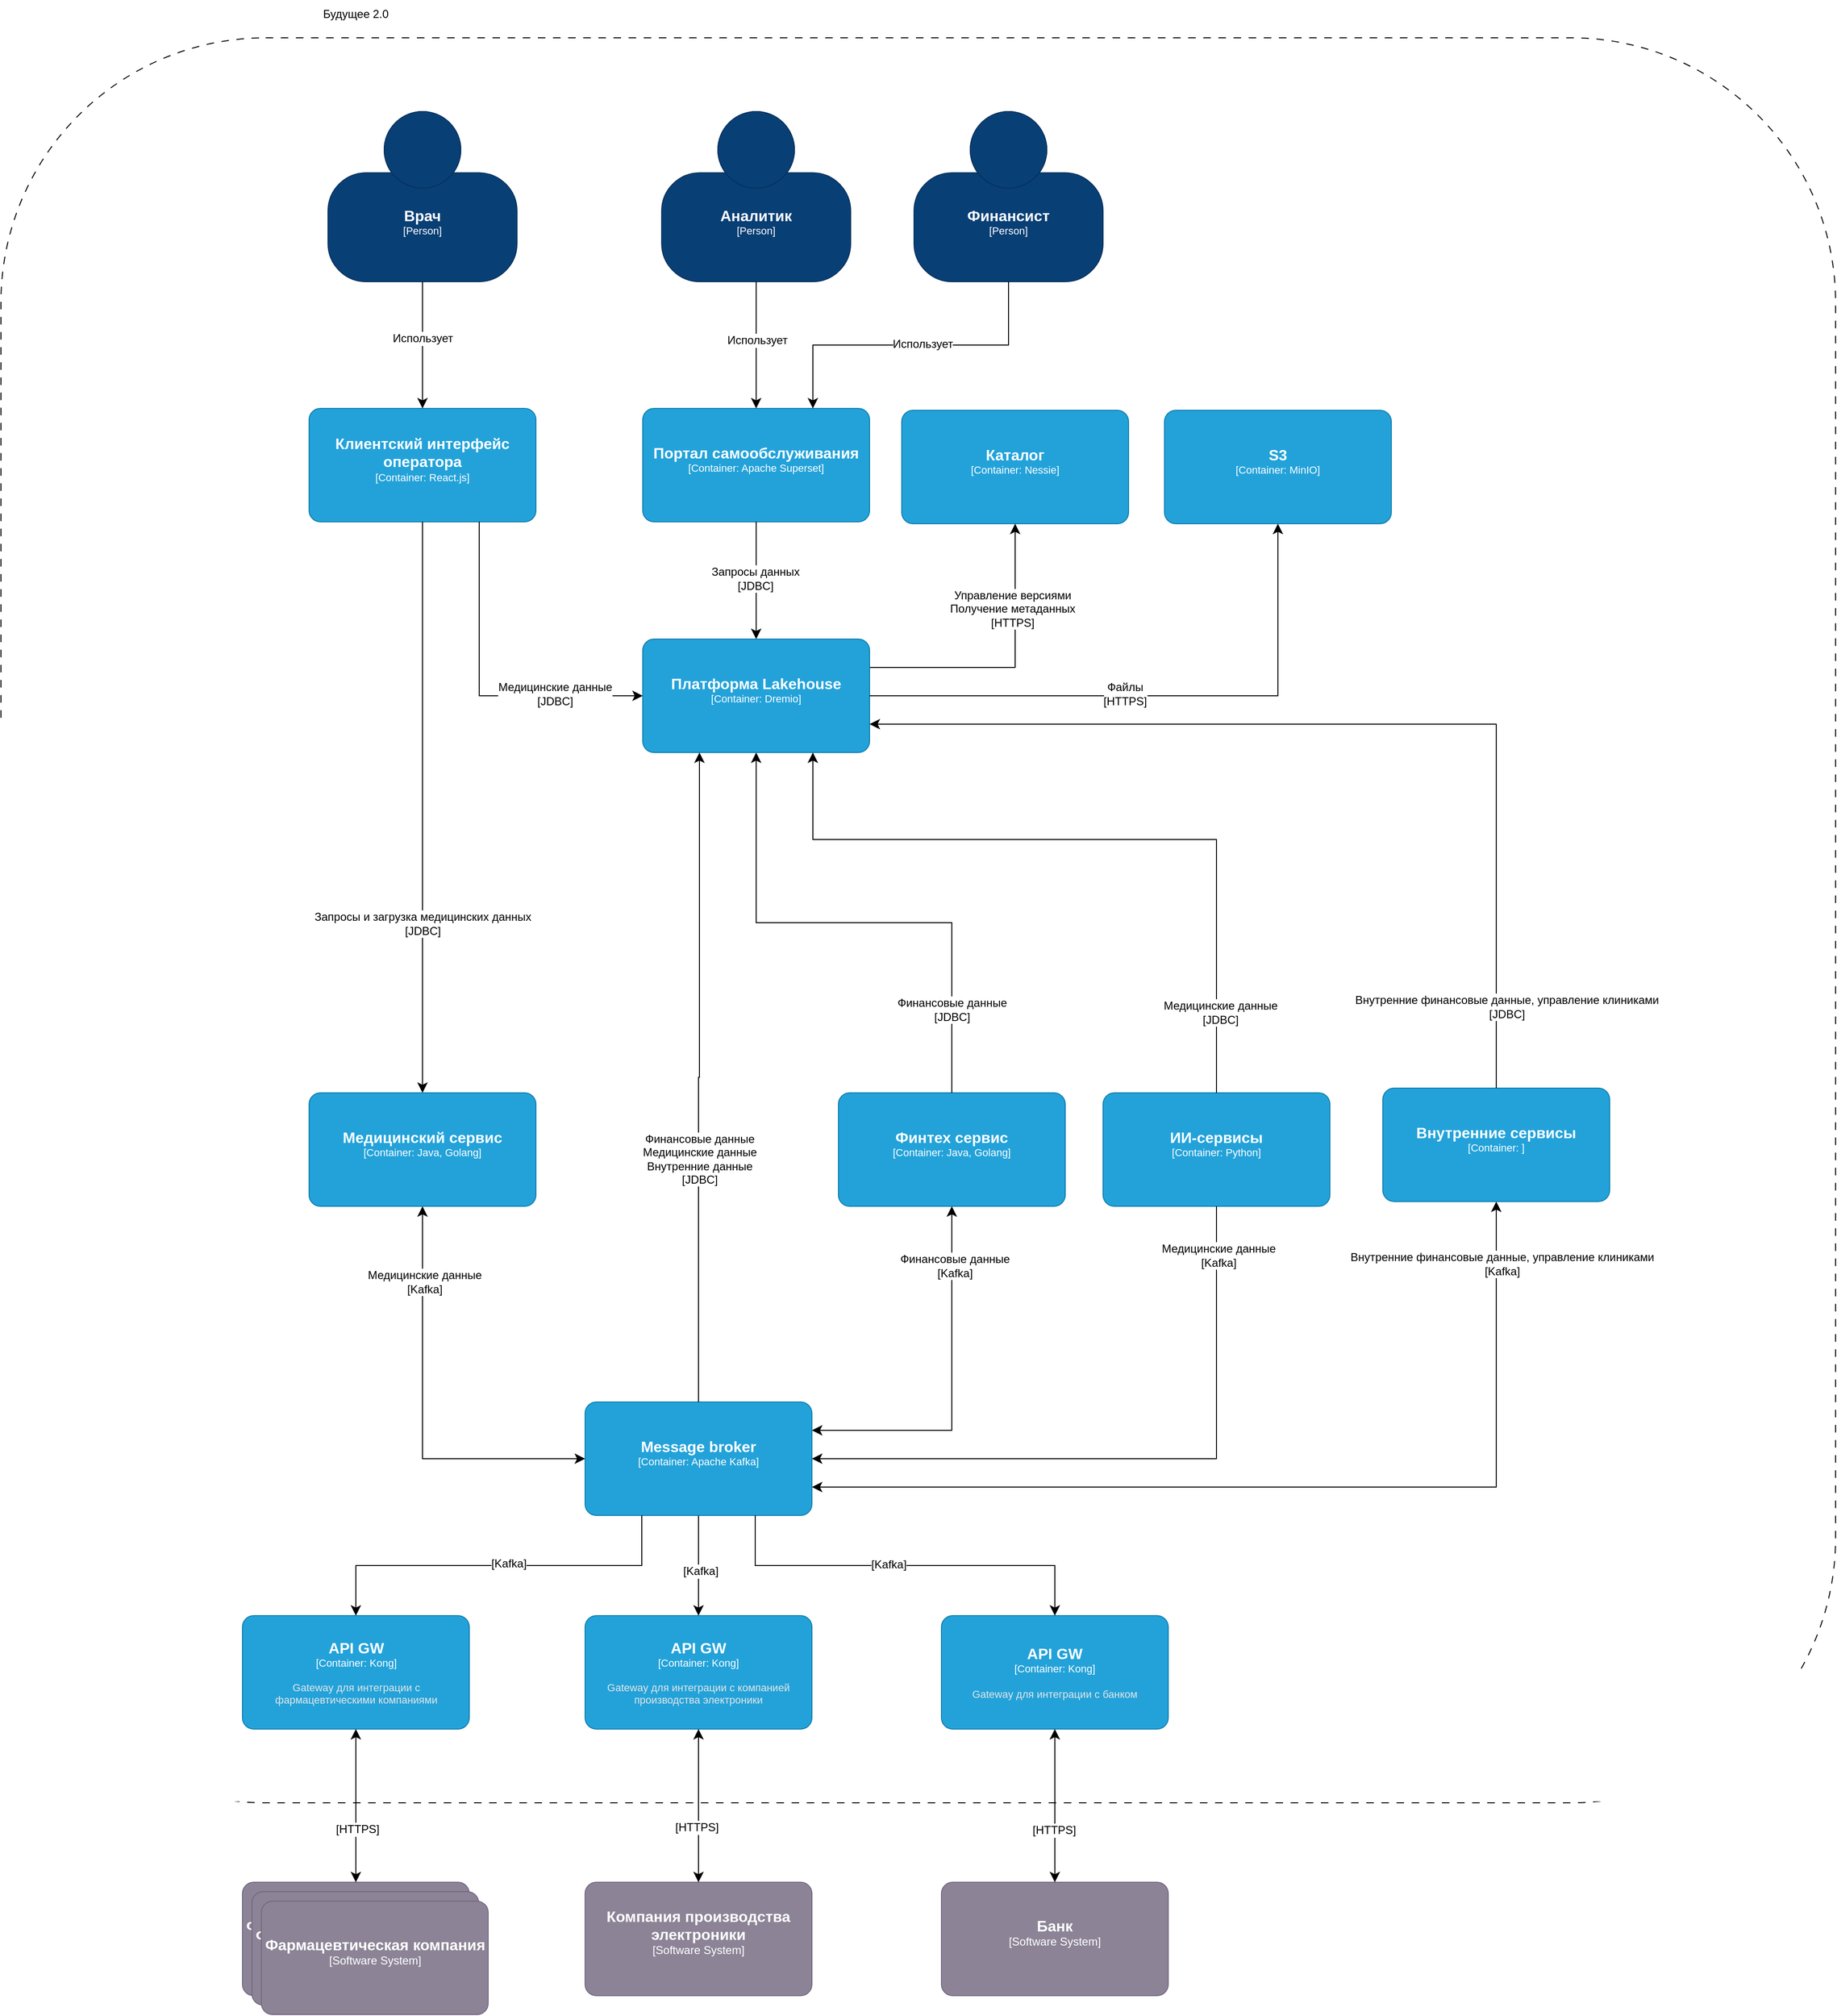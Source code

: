 <mxfile version="26.2.2">
  <diagram name="Страница — 1" id="uG7q1EEevYNbxXRL8vZJ">
    <mxGraphModel dx="2154" dy="4203" grid="0" gridSize="10" guides="1" tooltips="1" connect="1" arrows="1" fold="1" page="0" pageScale="1" pageWidth="827" pageHeight="1169" math="0" shadow="0">
      <root>
        <mxCell id="0" />
        <mxCell id="1" parent="0" />
        <mxCell id="SdztTcA0f9l99ZBEHNse-6" value="" style="rounded=1;whiteSpace=wrap;html=1;fontFamily=Helvetica;fontSize=12;fontColor=default;labelBackgroundColor=default;dashed=1;fillColor=none;dashPattern=8 8;" parent="1" vertex="1">
          <mxGeometry x="1059" y="-2157" width="1941" height="1867" as="geometry" />
        </mxCell>
        <object placeholders="1" c4Name="Фармацевтическая компания" c4Type="Software System" c4Description="" label="&lt;font style=&quot;font-size: 16px&quot;&gt;&lt;b&gt;%c4Name%&lt;/b&gt;&lt;/font&gt;&lt;div&gt;[%c4Type%]&lt;/div&gt;&lt;br&gt;&lt;div&gt;&lt;font style=&quot;font-size: 11px&quot;&gt;&lt;font color=&quot;#cccccc&quot;&gt;%c4Description%&lt;/font&gt;&lt;/div&gt;" id="SdztTcA0f9l99ZBEHNse-5">
          <mxCell style="rounded=1;whiteSpace=wrap;html=1;labelBackgroundColor=none;fillColor=#8C8496;fontColor=#ffffff;align=center;arcSize=10;strokeColor=#736782;metaEdit=1;resizable=0;points=[[0.25,0,0],[0.5,0,0],[0.75,0,0],[1,0.25,0],[1,0.5,0],[1,0.75,0],[0.75,1,0],[0.5,1,0],[0.25,1,0],[0,0.75,0],[0,0.5,0],[0,0.25,0]];" parent="1" vertex="1">
            <mxGeometry x="1314.5" y="-206" width="240" height="120" as="geometry" />
          </mxCell>
        </object>
        <object placeholders="1" c4Name="ИИ-сервисы" c4Type="Container" c4Technology="Python" c4Description="" label="&lt;font style=&quot;font-size: 16px&quot;&gt;&lt;b&gt;%c4Name%&lt;/b&gt;&lt;/font&gt;&lt;div&gt;[%c4Type%: %c4Technology%]&lt;/div&gt;&lt;br&gt;&lt;div&gt;&lt;font style=&quot;font-size: 11px&quot;&gt;&lt;font color=&quot;#E6E6E6&quot;&gt;%c4Description%&lt;/font&gt;&lt;/div&gt;" id="SdztTcA0f9l99ZBEHNse-11">
          <mxCell style="rounded=1;whiteSpace=wrap;html=1;fontSize=11;labelBackgroundColor=none;fillColor=#23A2D9;fontColor=#ffffff;align=center;arcSize=10;strokeColor=#0E7DAD;metaEdit=1;resizable=0;points=[[0.25,0,0],[0.5,0,0],[0.75,0,0],[1,0.25,0],[1,0.5,0],[1,0.75,0],[0.75,1,0],[0.5,1,0],[0.25,1,0],[0,0.75,0],[0,0.5,0],[0,0.25,0]];" parent="1" vertex="1">
            <mxGeometry x="2225" y="-1041" width="240" height="120" as="geometry" />
          </mxCell>
        </object>
        <mxCell id="SdztTcA0f9l99ZBEHNse-26" style="edgeStyle=orthogonalEdgeStyle;shape=connector;rounded=0;orthogonalLoop=1;jettySize=auto;html=1;strokeColor=default;align=center;verticalAlign=middle;fontFamily=Helvetica;fontSize=12;fontColor=default;labelBackgroundColor=default;startSize=8;endArrow=classic;endSize=8;exitX=1;exitY=0.75;exitDx=0;exitDy=0;exitPerimeter=0;startArrow=classic;startFill=1;" parent="1" source="SdztTcA0f9l99ZBEHNse-15" target="SdztTcA0f9l99ZBEHNse-25" edge="1">
          <mxGeometry relative="1" as="geometry">
            <mxPoint x="1381" y="-775" as="sourcePoint" />
          </mxGeometry>
        </mxCell>
        <mxCell id="SdztTcA0f9l99ZBEHNse-27" value="Внутренние финансовые данные, управление клиниками&lt;div&gt;[Kafka]&lt;/div&gt;" style="edgeLabel;html=1;align=center;verticalAlign=middle;resizable=0;points=[];fontSize=12;fontFamily=Helvetica;fontColor=default;labelBackgroundColor=default;" parent="SdztTcA0f9l99ZBEHNse-26" vertex="1" connectable="0">
          <mxGeometry x="-0.192" y="2" relative="1" as="geometry">
            <mxPoint x="315" y="-234" as="offset" />
          </mxGeometry>
        </mxCell>
        <mxCell id="SdztTcA0f9l99ZBEHNse-100" style="edgeStyle=orthogonalEdgeStyle;shape=connector;rounded=0;orthogonalLoop=1;jettySize=auto;html=1;strokeColor=default;align=center;verticalAlign=middle;fontFamily=Helvetica;fontSize=12;fontColor=default;labelBackgroundColor=default;startSize=8;endArrow=classic;endSize=8;" parent="1" source="SdztTcA0f9l99ZBEHNse-15" target="SdztTcA0f9l99ZBEHNse-97" edge="1">
          <mxGeometry relative="1" as="geometry" />
        </mxCell>
        <mxCell id="SdztTcA0f9l99ZBEHNse-109" value="[Kafka]" style="edgeLabel;html=1;align=center;verticalAlign=middle;resizable=0;points=[];fontSize=12;fontFamily=Helvetica;fontColor=default;labelBackgroundColor=default;" parent="SdztTcA0f9l99ZBEHNse-100" vertex="1" connectable="0">
          <mxGeometry x="0.104" y="2" relative="1" as="geometry">
            <mxPoint as="offset" />
          </mxGeometry>
        </mxCell>
        <object placeholders="1" c4Name="Message broker" c4Type="Container" c4Technology="Apache Kafka" c4Description="" label="&lt;font style=&quot;font-size: 16px&quot;&gt;&lt;b&gt;%c4Name%&lt;/b&gt;&lt;/font&gt;&lt;div&gt;[%c4Type%: %c4Technology%]&lt;/div&gt;&lt;br&gt;&lt;div&gt;&lt;font style=&quot;font-size: 11px&quot;&gt;&lt;font color=&quot;#E6E6E6&quot;&gt;%c4Description%&lt;/font&gt;&lt;/div&gt;" id="SdztTcA0f9l99ZBEHNse-15">
          <mxCell style="rounded=1;whiteSpace=wrap;html=1;fontSize=11;labelBackgroundColor=none;fillColor=#23A2D9;fontColor=#ffffff;align=center;arcSize=10;strokeColor=#0E7DAD;metaEdit=1;resizable=0;points=[[0.25,0,0],[0.5,0,0],[0.75,0,0],[1,0.25,0],[1,0.5,0],[1,0.75,0],[0.75,1,0],[0.5,1,0],[0.25,1,0],[0,0.75,0],[0,0.5,0],[0,0.25,0]];" parent="1" vertex="1">
            <mxGeometry x="1677" y="-714" width="240" height="120" as="geometry" />
          </mxCell>
        </object>
        <object placeholders="1" c4Name="Финтех сервис" c4Type="Container" c4Technology="Java, Golang" c4Description="" label="&lt;font style=&quot;font-size: 16px&quot;&gt;&lt;b&gt;%c4Name%&lt;/b&gt;&lt;/font&gt;&lt;div&gt;[%c4Type%: %c4Technology%]&lt;/div&gt;&lt;br&gt;&lt;div&gt;&lt;font style=&quot;font-size: 11px&quot;&gt;&lt;font color=&quot;#E6E6E6&quot;&gt;%c4Description%&lt;/font&gt;&lt;/div&gt;" id="SdztTcA0f9l99ZBEHNse-17">
          <mxCell style="rounded=1;whiteSpace=wrap;html=1;fontSize=11;labelBackgroundColor=none;fillColor=#23A2D9;fontColor=#ffffff;align=center;arcSize=10;strokeColor=#0E7DAD;metaEdit=1;resizable=0;points=[[0.25,0,0],[0.5,0,0],[0.75,0,0],[1,0.25,0],[1,0.5,0],[1,0.75,0],[0.75,1,0],[0.5,1,0],[0.25,1,0],[0,0.75,0],[0,0.5,0],[0,0.25,0]];" parent="1" vertex="1">
            <mxGeometry x="1945" y="-1041" width="240" height="120" as="geometry" />
          </mxCell>
        </object>
        <object placeholders="1" c4Name="Клиентский интерфейс оператора" c4Type="Container" c4Technology="React.js" c4Description="" label="&lt;font style=&quot;font-size: 16px&quot;&gt;&lt;b&gt;%c4Name%&lt;/b&gt;&lt;/font&gt;&lt;div&gt;[%c4Type%: %c4Technology%]&lt;/div&gt;&lt;br&gt;&lt;div&gt;&lt;font style=&quot;font-size: 11px&quot;&gt;&lt;font color=&quot;#E6E6E6&quot;&gt;%c4Description%&lt;/font&gt;&lt;/div&gt;" id="SdztTcA0f9l99ZBEHNse-18">
          <mxCell style="rounded=1;whiteSpace=wrap;html=1;fontSize=11;labelBackgroundColor=none;fillColor=#23A2D9;fontColor=#ffffff;align=center;arcSize=10;strokeColor=#0E7DAD;metaEdit=1;resizable=0;points=[[0.25,0,0],[0.5,0,0],[0.75,0,0],[1,0.25,0],[1,0.5,0],[1,0.75,0],[0.75,1,0],[0.5,1,0],[0.25,1,0],[0,0.75,0],[0,0.5,0],[0,0.25,0]];" parent="1" vertex="1">
            <mxGeometry x="1385" y="-1765" width="240" height="120" as="geometry" />
          </mxCell>
        </object>
        <object placeholders="1" c4Name="Внутренние сервисы" c4Type="Container" c4Technology="" c4Description="" label="&lt;font style=&quot;font-size: 16px&quot;&gt;&lt;b&gt;%c4Name%&lt;/b&gt;&lt;/font&gt;&lt;div&gt;[%c4Type%: %c4Technology%]&lt;/div&gt;&lt;br&gt;&lt;div&gt;&lt;font style=&quot;font-size: 11px&quot;&gt;&lt;font color=&quot;#E6E6E6&quot;&gt;%c4Description%&lt;/font&gt;&lt;/div&gt;" id="SdztTcA0f9l99ZBEHNse-25">
          <mxCell style="rounded=1;whiteSpace=wrap;html=1;fontSize=11;labelBackgroundColor=none;fillColor=#23A2D9;fontColor=#ffffff;align=center;arcSize=10;strokeColor=#0E7DAD;metaEdit=1;resizable=0;points=[[0.25,0,0],[0.5,0,0],[0.75,0,0],[1,0.25,0],[1,0.5,0],[1,0.75,0],[0.75,1,0],[0.5,1,0],[0.25,1,0],[0,0.75,0],[0,0.5,0],[0,0.25,0]];" parent="1" vertex="1">
            <mxGeometry x="2521" y="-1046" width="240" height="120" as="geometry" />
          </mxCell>
        </object>
        <object placeholders="1" c4Name="Каталог" c4Type="Container" c4Technology="Nessie" c4Description="" label="&lt;font style=&quot;font-size: 16px&quot;&gt;&lt;b&gt;%c4Name%&lt;/b&gt;&lt;/font&gt;&lt;div&gt;[%c4Type%: %c4Technology%]&lt;/div&gt;&lt;br&gt;&lt;div&gt;&lt;font style=&quot;font-size: 11px&quot;&gt;&lt;font color=&quot;#E6E6E6&quot;&gt;%c4Description%&lt;/font&gt;&lt;/div&gt;" id="SdztTcA0f9l99ZBEHNse-34">
          <mxCell style="rounded=1;whiteSpace=wrap;html=1;fontSize=11;labelBackgroundColor=none;fillColor=#23A2D9;fontColor=#ffffff;align=center;arcSize=10;strokeColor=#0E7DAD;metaEdit=1;resizable=0;points=[[0.25,0,0],[0.5,0,0],[0.75,0,0],[1,0.25,0],[1,0.5,0],[1,0.75,0],[0.75,1,0],[0.5,1,0],[0.25,1,0],[0,0.75,0],[0,0.5,0],[0,0.25,0]];" parent="1" vertex="1">
            <mxGeometry x="2012" y="-1763" width="240" height="120" as="geometry" />
          </mxCell>
        </object>
        <object placeholders="1" c4Name="S3" c4Type="Container" c4Technology="MinIO" c4Description="" label="&lt;font style=&quot;font-size: 16px&quot;&gt;&lt;b&gt;%c4Name%&lt;/b&gt;&lt;/font&gt;&lt;div&gt;[%c4Type%: %c4Technology%]&lt;/div&gt;&lt;br&gt;&lt;div&gt;&lt;font style=&quot;font-size: 11px&quot;&gt;&lt;font color=&quot;#E6E6E6&quot;&gt;%c4Description%&lt;/font&gt;&lt;/div&gt;" id="SdztTcA0f9l99ZBEHNse-35">
          <mxCell style="rounded=1;whiteSpace=wrap;html=1;fontSize=11;labelBackgroundColor=none;fillColor=#23A2D9;fontColor=#ffffff;align=center;arcSize=10;strokeColor=#0E7DAD;metaEdit=1;resizable=0;points=[[0.25,0,0],[0.5,0,0],[0.75,0,0],[1,0.25,0],[1,0.5,0],[1,0.75,0],[0.75,1,0],[0.5,1,0],[0.25,1,0],[0,0.75,0],[0,0.5,0],[0,0.25,0]];" parent="1" vertex="1">
            <mxGeometry x="2290" y="-1763" width="240" height="120" as="geometry" />
          </mxCell>
        </object>
        <mxCell id="SdztTcA0f9l99ZBEHNse-37" style="edgeStyle=orthogonalEdgeStyle;shape=connector;rounded=0;orthogonalLoop=1;jettySize=auto;html=1;strokeColor=default;align=center;verticalAlign=middle;fontFamily=Helvetica;fontSize=12;fontColor=default;labelBackgroundColor=default;startSize=8;endArrow=classic;endSize=8;exitX=1;exitY=0.25;exitDx=0;exitDy=0;exitPerimeter=0;" parent="1" source="SdztTcA0f9l99ZBEHNse-36" target="SdztTcA0f9l99ZBEHNse-34" edge="1">
          <mxGeometry relative="1" as="geometry" />
        </mxCell>
        <mxCell id="SdztTcA0f9l99ZBEHNse-75" value="&lt;div&gt;Управление версиями&lt;/div&gt;&lt;div&gt;Получение метаданных&lt;/div&gt;[HTTPS]" style="edgeLabel;html=1;align=center;verticalAlign=middle;resizable=0;points=[];fontSize=12;fontFamily=Helvetica;fontColor=default;labelBackgroundColor=default;" parent="SdztTcA0f9l99ZBEHNse-37" vertex="1" connectable="0">
          <mxGeometry x="0.412" y="3" relative="1" as="geometry">
            <mxPoint as="offset" />
          </mxGeometry>
        </mxCell>
        <object placeholders="1" c4Name="Платформа Lakehouse" c4Type="Container" c4Technology="Dremio" c4Description="" label="&lt;font style=&quot;font-size: 16px&quot;&gt;&lt;b&gt;%c4Name%&lt;/b&gt;&lt;/font&gt;&lt;div&gt;[%c4Type%: %c4Technology%]&lt;/div&gt;&lt;br&gt;&lt;div&gt;&lt;font style=&quot;font-size: 11px&quot;&gt;&lt;font color=&quot;#E6E6E6&quot;&gt;%c4Description%&lt;/font&gt;&lt;/div&gt;" id="SdztTcA0f9l99ZBEHNse-36">
          <mxCell style="rounded=1;whiteSpace=wrap;html=1;fontSize=11;labelBackgroundColor=none;fillColor=#23A2D9;fontColor=#ffffff;align=center;arcSize=10;strokeColor=#0E7DAD;metaEdit=1;resizable=0;points=[[0.25,0,0],[0.5,0,0],[0.75,0,0],[1,0.25,0],[1,0.5,0],[1,0.75,0],[0.75,1,0],[0.5,1,0],[0.25,1,0],[0,0.75,0],[0,0.5,0],[0,0.25,0]];" parent="1" vertex="1">
            <mxGeometry x="1738" y="-1521" width="240" height="120" as="geometry" />
          </mxCell>
        </object>
        <mxCell id="SdztTcA0f9l99ZBEHNse-38" style="edgeStyle=orthogonalEdgeStyle;shape=connector;rounded=0;orthogonalLoop=1;jettySize=auto;html=1;entryX=0.5;entryY=1;entryDx=0;entryDy=0;entryPerimeter=0;strokeColor=default;align=center;verticalAlign=middle;fontFamily=Helvetica;fontSize=12;fontColor=default;labelBackgroundColor=default;startSize=8;endArrow=classic;endSize=8;" parent="1" source="SdztTcA0f9l99ZBEHNse-36" target="SdztTcA0f9l99ZBEHNse-35" edge="1">
          <mxGeometry relative="1" as="geometry" />
        </mxCell>
        <mxCell id="SdztTcA0f9l99ZBEHNse-76" value="Файлы&lt;div&gt;[HTTPS]&lt;/div&gt;" style="edgeLabel;html=1;align=center;verticalAlign=middle;resizable=0;points=[];fontSize=12;fontFamily=Helvetica;fontColor=default;labelBackgroundColor=default;" parent="SdztTcA0f9l99ZBEHNse-38" vertex="1" connectable="0">
          <mxGeometry x="-0.12" y="2" relative="1" as="geometry">
            <mxPoint as="offset" />
          </mxGeometry>
        </mxCell>
        <object placeholders="1" c4Name="Портал самообслуживания" c4Type="Container" c4Technology="Apache Superset" c4Description="" label="&lt;font style=&quot;font-size: 16px&quot;&gt;&lt;b&gt;%c4Name%&lt;/b&gt;&lt;/font&gt;&lt;div&gt;[%c4Type%: %c4Technology%]&lt;/div&gt;&lt;br&gt;&lt;div&gt;&lt;font style=&quot;font-size: 11px&quot;&gt;&lt;font color=&quot;#E6E6E6&quot;&gt;%c4Description%&lt;/font&gt;&lt;/div&gt;" id="SdztTcA0f9l99ZBEHNse-52">
          <mxCell style="rounded=1;whiteSpace=wrap;html=1;fontSize=11;labelBackgroundColor=none;fillColor=#23A2D9;fontColor=#ffffff;align=center;arcSize=10;strokeColor=#0E7DAD;metaEdit=1;resizable=0;points=[[0.25,0,0],[0.5,0,0],[0.75,0,0],[1,0.25,0],[1,0.5,0],[1,0.75,0],[0.75,1,0],[0.5,1,0],[0.25,1,0],[0,0.75,0],[0,0.5,0],[0,0.25,0]];" parent="1" vertex="1">
            <mxGeometry x="1738" y="-1765" width="240" height="120" as="geometry" />
          </mxCell>
        </object>
        <mxCell id="SdztTcA0f9l99ZBEHNse-58" style="edgeStyle=orthogonalEdgeStyle;shape=connector;rounded=0;orthogonalLoop=1;jettySize=auto;html=1;entryX=0.75;entryY=1;entryDx=0;entryDy=0;entryPerimeter=0;strokeColor=default;align=center;verticalAlign=middle;fontFamily=Helvetica;fontSize=12;fontColor=default;labelBackgroundColor=default;startSize=8;endArrow=classic;endSize=8;exitX=0.5;exitY=0;exitDx=0;exitDy=0;exitPerimeter=0;" parent="1" source="SdztTcA0f9l99ZBEHNse-11" target="SdztTcA0f9l99ZBEHNse-36" edge="1">
          <mxGeometry relative="1" as="geometry">
            <Array as="points">
              <mxPoint x="2345" y="-1309" />
              <mxPoint x="1918" y="-1309" />
            </Array>
          </mxGeometry>
        </mxCell>
        <mxCell id="SdztTcA0f9l99ZBEHNse-78" value="Медицинские данные&lt;div&gt;[JDBC]&lt;/div&gt;" style="edgeLabel;html=1;align=center;verticalAlign=middle;resizable=0;points=[];fontSize=12;fontFamily=Helvetica;fontColor=default;labelBackgroundColor=default;" parent="SdztTcA0f9l99ZBEHNse-58" vertex="1" connectable="0">
          <mxGeometry x="0.656" y="-2" relative="1" as="geometry">
            <mxPoint x="387" y="185" as="offset" />
          </mxGeometry>
        </mxCell>
        <mxCell id="SdztTcA0f9l99ZBEHNse-59" style="edgeStyle=orthogonalEdgeStyle;shape=connector;rounded=0;orthogonalLoop=1;jettySize=auto;html=1;strokeColor=default;align=center;verticalAlign=middle;fontFamily=Helvetica;fontSize=12;fontColor=default;labelBackgroundColor=default;startSize=8;endArrow=classic;endSize=8;exitX=0.5;exitY=0;exitDx=0;exitDy=0;exitPerimeter=0;" parent="1" source="SdztTcA0f9l99ZBEHNse-17" target="SdztTcA0f9l99ZBEHNse-36" edge="1">
          <mxGeometry relative="1" as="geometry" />
        </mxCell>
        <mxCell id="SdztTcA0f9l99ZBEHNse-77" value="&lt;div&gt;Финансовые данные&lt;/div&gt;[JDBC]" style="edgeLabel;html=1;align=center;verticalAlign=middle;resizable=0;points=[];fontSize=12;fontFamily=Helvetica;fontColor=default;labelBackgroundColor=default;" parent="SdztTcA0f9l99ZBEHNse-59" vertex="1" connectable="0">
          <mxGeometry x="0.547" relative="1" as="geometry">
            <mxPoint x="207" y="143" as="offset" />
          </mxGeometry>
        </mxCell>
        <mxCell id="SdztTcA0f9l99ZBEHNse-60" style="edgeStyle=orthogonalEdgeStyle;shape=connector;rounded=0;orthogonalLoop=1;jettySize=auto;html=1;entryX=1;entryY=0.25;entryDx=0;entryDy=0;entryPerimeter=0;strokeColor=default;align=center;verticalAlign=middle;fontFamily=Helvetica;fontSize=12;fontColor=default;labelBackgroundColor=default;startSize=8;endArrow=classic;endSize=8;exitX=0.5;exitY=1;exitDx=0;exitDy=0;exitPerimeter=0;startArrow=classic;startFill=1;" parent="1" source="SdztTcA0f9l99ZBEHNse-17" target="SdztTcA0f9l99ZBEHNse-15" edge="1">
          <mxGeometry relative="1" as="geometry" />
        </mxCell>
        <mxCell id="SdztTcA0f9l99ZBEHNse-62" value="Финансовые данные&lt;div&gt;[Kafka]&lt;/div&gt;" style="edgeLabel;html=1;align=center;verticalAlign=middle;resizable=0;points=[];fontSize=12;fontFamily=Helvetica;fontColor=default;labelBackgroundColor=default;" parent="SdztTcA0f9l99ZBEHNse-60" vertex="1" connectable="0">
          <mxGeometry x="-0.084" y="3" relative="1" as="geometry">
            <mxPoint y="-114" as="offset" />
          </mxGeometry>
        </mxCell>
        <mxCell id="SdztTcA0f9l99ZBEHNse-61" style="edgeStyle=orthogonalEdgeStyle;shape=connector;rounded=0;orthogonalLoop=1;jettySize=auto;html=1;entryX=1;entryY=0.5;entryDx=0;entryDy=0;entryPerimeter=0;strokeColor=default;align=center;verticalAlign=middle;fontFamily=Helvetica;fontSize=12;fontColor=default;labelBackgroundColor=default;startSize=8;endArrow=classic;endSize=8;exitX=0.5;exitY=1;exitDx=0;exitDy=0;exitPerimeter=0;" parent="1" source="SdztTcA0f9l99ZBEHNse-11" target="SdztTcA0f9l99ZBEHNse-15" edge="1">
          <mxGeometry relative="1" as="geometry" />
        </mxCell>
        <mxCell id="SdztTcA0f9l99ZBEHNse-63" value="Медицинские данные&lt;div&gt;[Kafka]&lt;/div&gt;" style="edgeLabel;html=1;align=center;verticalAlign=middle;resizable=0;points=[];fontSize=12;fontFamily=Helvetica;fontColor=default;labelBackgroundColor=default;" parent="SdztTcA0f9l99ZBEHNse-61" vertex="1" connectable="0">
          <mxGeometry x="0.319" y="1" relative="1" as="geometry">
            <mxPoint x="193" y="-216" as="offset" />
          </mxGeometry>
        </mxCell>
        <mxCell id="SdztTcA0f9l99ZBEHNse-65" style="edgeStyle=orthogonalEdgeStyle;shape=connector;rounded=0;orthogonalLoop=1;jettySize=auto;html=1;exitX=0.5;exitY=0;exitDx=0;exitDy=0;exitPerimeter=0;entryX=1;entryY=0.75;entryDx=0;entryDy=0;entryPerimeter=0;strokeColor=default;align=center;verticalAlign=middle;fontFamily=Helvetica;fontSize=12;fontColor=default;labelBackgroundColor=default;startSize=8;endArrow=classic;endSize=8;" parent="1" source="SdztTcA0f9l99ZBEHNse-25" target="SdztTcA0f9l99ZBEHNse-36" edge="1">
          <mxGeometry relative="1" as="geometry">
            <Array as="points">
              <mxPoint x="2641" y="-1431" />
            </Array>
          </mxGeometry>
        </mxCell>
        <mxCell id="SdztTcA0f9l99ZBEHNse-79" value="Внутренние финансовые данные, управление клиниками&lt;div&gt;[JDBC]&lt;/div&gt;" style="edgeLabel;html=1;align=center;verticalAlign=middle;resizable=0;points=[];fontSize=12;fontFamily=Helvetica;fontColor=default;labelBackgroundColor=default;" parent="SdztTcA0f9l99ZBEHNse-65" vertex="1" connectable="0">
          <mxGeometry x="0.747" y="-2" relative="1" as="geometry">
            <mxPoint x="541" y="301" as="offset" />
          </mxGeometry>
        </mxCell>
        <mxCell id="SdztTcA0f9l99ZBEHNse-66" style="edgeStyle=orthogonalEdgeStyle;shape=connector;rounded=0;orthogonalLoop=1;jettySize=auto;html=1;entryX=0.25;entryY=1;entryDx=0;entryDy=0;entryPerimeter=0;strokeColor=default;align=center;verticalAlign=middle;fontFamily=Helvetica;fontSize=12;fontColor=default;labelBackgroundColor=default;startSize=8;endArrow=classic;endSize=8;" parent="1" source="SdztTcA0f9l99ZBEHNse-15" target="SdztTcA0f9l99ZBEHNse-36" edge="1">
          <mxGeometry relative="1" as="geometry" />
        </mxCell>
        <mxCell id="SdztTcA0f9l99ZBEHNse-80" value="&lt;div&gt;Финансовые данные&lt;/div&gt;&lt;div&gt;Медицинские данные&lt;/div&gt;&lt;div&gt;Внутренние данные&lt;/div&gt;[JDBC]" style="edgeLabel;html=1;align=center;verticalAlign=middle;resizable=0;points=[];fontSize=12;fontFamily=Helvetica;fontColor=default;labelBackgroundColor=default;" parent="SdztTcA0f9l99ZBEHNse-66" vertex="1" connectable="0">
          <mxGeometry x="-0.252" y="-1" relative="1" as="geometry">
            <mxPoint as="offset" />
          </mxGeometry>
        </mxCell>
        <object placeholders="1" c4Name="Аналитик" c4Type="Person" c4Description="" label="&lt;font style=&quot;font-size: 16px&quot;&gt;&lt;b&gt;%c4Name%&lt;/b&gt;&lt;/font&gt;&lt;div&gt;[%c4Type%]&lt;/div&gt;&lt;br&gt;&lt;div&gt;&lt;font style=&quot;font-size: 11px&quot;&gt;&lt;font color=&quot;#cccccc&quot;&gt;%c4Description%&lt;/font&gt;&lt;/div&gt;" id="SdztTcA0f9l99ZBEHNse-67">
          <mxCell style="html=1;fontSize=11;dashed=0;whiteSpace=wrap;fillColor=#083F75;strokeColor=#06315C;fontColor=#ffffff;shape=mxgraph.c4.person2;align=center;metaEdit=1;points=[[0.5,0,0],[1,0.5,0],[1,0.75,0],[0.75,1,0],[0.5,1,0],[0.25,1,0],[0,0.75,0],[0,0.5,0]];resizable=0;" parent="1" vertex="1">
            <mxGeometry x="1758" y="-2079" width="200" height="180" as="geometry" />
          </mxCell>
        </object>
        <mxCell id="SdztTcA0f9l99ZBEHNse-70" style="edgeStyle=orthogonalEdgeStyle;shape=connector;rounded=0;orthogonalLoop=1;jettySize=auto;html=1;entryX=0.5;entryY=0;entryDx=0;entryDy=0;entryPerimeter=0;strokeColor=default;align=center;verticalAlign=middle;fontFamily=Helvetica;fontSize=12;fontColor=default;labelBackgroundColor=default;startSize=8;endArrow=classic;endSize=8;exitX=0.5;exitY=1;exitDx=0;exitDy=0;exitPerimeter=0;" parent="1" source="SdztTcA0f9l99ZBEHNse-52" target="SdztTcA0f9l99ZBEHNse-36" edge="1">
          <mxGeometry relative="1" as="geometry" />
        </mxCell>
        <mxCell id="SdztTcA0f9l99ZBEHNse-73" value="&lt;div&gt;Запросы данных&lt;/div&gt;[JDBC]" style="edgeLabel;html=1;align=center;verticalAlign=middle;resizable=0;points=[];fontSize=12;fontFamily=Helvetica;fontColor=default;labelBackgroundColor=default;" parent="SdztTcA0f9l99ZBEHNse-70" vertex="1" connectable="0">
          <mxGeometry x="-0.032" y="-1" relative="1" as="geometry">
            <mxPoint as="offset" />
          </mxGeometry>
        </mxCell>
        <mxCell id="SdztTcA0f9l99ZBEHNse-71" style="edgeStyle=orthogonalEdgeStyle;shape=connector;rounded=0;orthogonalLoop=1;jettySize=auto;html=1;entryX=0.5;entryY=0;entryDx=0;entryDy=0;entryPerimeter=0;strokeColor=default;align=center;verticalAlign=middle;fontFamily=Helvetica;fontSize=12;fontColor=default;labelBackgroundColor=default;startSize=8;endArrow=classic;endSize=8;exitX=0.5;exitY=1;exitDx=0;exitDy=0;exitPerimeter=0;" parent="1" source="SdztTcA0f9l99ZBEHNse-67" target="SdztTcA0f9l99ZBEHNse-52" edge="1">
          <mxGeometry relative="1" as="geometry" />
        </mxCell>
        <mxCell id="SdztTcA0f9l99ZBEHNse-72" value="Использует" style="edgeLabel;html=1;align=center;verticalAlign=middle;resizable=0;points=[];fontSize=12;fontFamily=Helvetica;fontColor=default;labelBackgroundColor=default;" parent="SdztTcA0f9l99ZBEHNse-71" vertex="1" connectable="0">
          <mxGeometry x="-0.079" y="1" relative="1" as="geometry">
            <mxPoint as="offset" />
          </mxGeometry>
        </mxCell>
        <object placeholders="1" c4Name="Врач" c4Type="Person" c4Description="" label="&lt;font style=&quot;font-size: 16px&quot;&gt;&lt;b&gt;%c4Name%&lt;/b&gt;&lt;/font&gt;&lt;div&gt;[%c4Type%]&lt;/div&gt;&lt;br&gt;&lt;div&gt;&lt;font style=&quot;font-size: 11px&quot;&gt;&lt;font color=&quot;#cccccc&quot;&gt;%c4Description%&lt;/font&gt;&lt;/div&gt;" id="SdztTcA0f9l99ZBEHNse-83">
          <mxCell style="html=1;fontSize=11;dashed=0;whiteSpace=wrap;fillColor=#083F75;strokeColor=#06315C;fontColor=#ffffff;shape=mxgraph.c4.person2;align=center;metaEdit=1;points=[[0.5,0,0],[1,0.5,0],[1,0.75,0],[0.75,1,0],[0.5,1,0],[0.25,1,0],[0,0.75,0],[0,0.5,0]];resizable=0;" parent="1" vertex="1">
            <mxGeometry x="1405" y="-2079" width="200" height="180" as="geometry" />
          </mxCell>
        </object>
        <mxCell id="SdztTcA0f9l99ZBEHNse-84" style="edgeStyle=orthogonalEdgeStyle;shape=connector;rounded=0;orthogonalLoop=1;jettySize=auto;html=1;entryX=0.5;entryY=0;entryDx=0;entryDy=0;entryPerimeter=0;strokeColor=default;align=center;verticalAlign=middle;fontFamily=Helvetica;fontSize=12;fontColor=default;labelBackgroundColor=default;startSize=8;endArrow=classic;endSize=8;" parent="1" source="SdztTcA0f9l99ZBEHNse-83" target="SdztTcA0f9l99ZBEHNse-18" edge="1">
          <mxGeometry relative="1" as="geometry" />
        </mxCell>
        <mxCell id="SdztTcA0f9l99ZBEHNse-87" value="Использует" style="edgeLabel;html=1;align=center;verticalAlign=middle;resizable=0;points=[];fontSize=12;fontFamily=Helvetica;fontColor=default;labelBackgroundColor=default;" parent="SdztTcA0f9l99ZBEHNse-84" vertex="1" connectable="0">
          <mxGeometry x="0.657" y="1" relative="1" as="geometry">
            <mxPoint x="-1" y="-51" as="offset" />
          </mxGeometry>
        </mxCell>
        <object placeholders="1" c4Name="Компания производства электроники" c4Type="Software System" c4Description="" label="&lt;font style=&quot;font-size: 16px&quot;&gt;&lt;b&gt;%c4Name%&lt;/b&gt;&lt;/font&gt;&lt;div&gt;[%c4Type%]&lt;/div&gt;&lt;br&gt;&lt;div&gt;&lt;font style=&quot;font-size: 11px&quot;&gt;&lt;font color=&quot;#cccccc&quot;&gt;%c4Description%&lt;/font&gt;&lt;/div&gt;" id="SdztTcA0f9l99ZBEHNse-88">
          <mxCell style="rounded=1;whiteSpace=wrap;html=1;labelBackgroundColor=none;fillColor=#8C8496;fontColor=#ffffff;align=center;arcSize=10;strokeColor=#736782;metaEdit=1;resizable=0;points=[[0.25,0,0],[0.5,0,0],[0.75,0,0],[1,0.25,0],[1,0.5,0],[1,0.75,0],[0.75,1,0],[0.5,1,0],[0.25,1,0],[0,0.75,0],[0,0.5,0],[0,0.25,0]];" parent="1" vertex="1">
            <mxGeometry x="1677" y="-206" width="240" height="120" as="geometry" />
          </mxCell>
        </object>
        <object placeholders="1" c4Name="Банк" c4Type="Software System" c4Description="" label="&lt;font style=&quot;font-size: 16px&quot;&gt;&lt;b&gt;%c4Name%&lt;/b&gt;&lt;/font&gt;&lt;div&gt;[%c4Type%]&lt;/div&gt;&lt;br&gt;&lt;div&gt;&lt;font style=&quot;font-size: 11px&quot;&gt;&lt;font color=&quot;#cccccc&quot;&gt;%c4Description%&lt;/font&gt;&lt;/div&gt;" id="SdztTcA0f9l99ZBEHNse-89">
          <mxCell style="rounded=1;whiteSpace=wrap;html=1;labelBackgroundColor=none;fillColor=#8C8496;fontColor=#ffffff;align=center;arcSize=10;strokeColor=#736782;metaEdit=1;resizable=0;points=[[0.25,0,0],[0.5,0,0],[0.75,0,0],[1,0.25,0],[1,0.5,0],[1,0.75,0],[0.75,1,0],[0.5,1,0],[0.25,1,0],[0,0.75,0],[0,0.5,0],[0,0.25,0]];" parent="1" vertex="1">
            <mxGeometry x="2054" y="-206" width="240" height="120" as="geometry" />
          </mxCell>
        </object>
        <mxCell id="SdztTcA0f9l99ZBEHNse-93" value="Будущее 2.0" style="text;html=1;align=center;verticalAlign=middle;whiteSpace=wrap;rounded=0;fontFamily=Helvetica;fontSize=12;fontColor=default;labelBackgroundColor=default;" parent="1" vertex="1">
          <mxGeometry x="1375" y="-2197" width="119" height="30" as="geometry" />
        </mxCell>
        <object placeholders="1" c4Name="API GW" c4Type="Container" c4Technology="Kong" c4Description="Gateway для интеграции с фармацевтическими компаниями" label="&lt;font style=&quot;font-size: 16px&quot;&gt;&lt;b&gt;%c4Name%&lt;/b&gt;&lt;/font&gt;&lt;div&gt;[%c4Type%: %c4Technology%]&lt;/div&gt;&lt;br&gt;&lt;div&gt;&lt;font style=&quot;font-size: 11px&quot;&gt;&lt;font color=&quot;#E6E6E6&quot;&gt;%c4Description%&lt;/font&gt;&lt;/div&gt;" id="SdztTcA0f9l99ZBEHNse-94">
          <mxCell style="rounded=1;whiteSpace=wrap;html=1;fontSize=11;labelBackgroundColor=none;fillColor=#23A2D9;fontColor=#ffffff;align=center;arcSize=10;strokeColor=#0E7DAD;metaEdit=1;resizable=0;points=[[0.25,0,0],[0.5,0,0],[0.75,0,0],[1,0.25,0],[1,0.5,0],[1,0.75,0],[0.75,1,0],[0.5,1,0],[0.25,1,0],[0,0.75,0],[0,0.5,0],[0,0.25,0]];" parent="1" vertex="1">
            <mxGeometry x="1314.5" y="-488" width="240" height="120" as="geometry" />
          </mxCell>
        </object>
        <object placeholders="1" c4Name="API GW" c4Type="Container" c4Technology="Kong" c4Description="Gateway для интеграции с компанией производства электроники" label="&lt;font style=&quot;font-size: 16px&quot;&gt;&lt;b&gt;%c4Name%&lt;/b&gt;&lt;/font&gt;&lt;div&gt;[%c4Type%: %c4Technology%]&lt;/div&gt;&lt;br&gt;&lt;div&gt;&lt;font style=&quot;font-size: 11px&quot;&gt;&lt;font color=&quot;#E6E6E6&quot;&gt;%c4Description%&lt;/font&gt;&lt;/div&gt;" id="SdztTcA0f9l99ZBEHNse-97">
          <mxCell style="rounded=1;whiteSpace=wrap;html=1;fontSize=11;labelBackgroundColor=none;fillColor=#23A2D9;fontColor=#ffffff;align=center;arcSize=10;strokeColor=#0E7DAD;metaEdit=1;resizable=0;points=[[0.25,0,0],[0.5,0,0],[0.75,0,0],[1,0.25,0],[1,0.5,0],[1,0.75,0],[0.75,1,0],[0.5,1,0],[0.25,1,0],[0,0.75,0],[0,0.5,0],[0,0.25,0]];" parent="1" vertex="1">
            <mxGeometry x="1677" y="-488" width="240" height="120" as="geometry" />
          </mxCell>
        </object>
        <object placeholders="1" c4Name="API GW" c4Type="Container" c4Technology="Kong" c4Description="Gateway для интеграции с банком" label="&lt;font style=&quot;font-size: 16px&quot;&gt;&lt;b&gt;%c4Name%&lt;/b&gt;&lt;/font&gt;&lt;div&gt;[%c4Type%: %c4Technology%]&lt;/div&gt;&lt;br&gt;&lt;div&gt;&lt;font style=&quot;font-size: 11px&quot;&gt;&lt;font color=&quot;#E6E6E6&quot;&gt;%c4Description%&lt;/font&gt;&lt;/div&gt;" id="SdztTcA0f9l99ZBEHNse-98">
          <mxCell style="rounded=1;whiteSpace=wrap;html=1;fontSize=11;labelBackgroundColor=none;fillColor=#23A2D9;fontColor=#ffffff;align=center;arcSize=10;strokeColor=#0E7DAD;metaEdit=1;resizable=0;points=[[0.25,0,0],[0.5,0,0],[0.75,0,0],[1,0.25,0],[1,0.5,0],[1,0.75,0],[0.75,1,0],[0.5,1,0],[0.25,1,0],[0,0.75,0],[0,0.5,0],[0,0.25,0]];" parent="1" vertex="1">
            <mxGeometry x="2054" y="-488" width="240" height="120" as="geometry" />
          </mxCell>
        </object>
        <mxCell id="SdztTcA0f9l99ZBEHNse-99" style="edgeStyle=orthogonalEdgeStyle;shape=connector;rounded=0;orthogonalLoop=1;jettySize=auto;html=1;entryX=0.5;entryY=0;entryDx=0;entryDy=0;entryPerimeter=0;strokeColor=default;align=center;verticalAlign=middle;fontFamily=Helvetica;fontSize=12;fontColor=default;labelBackgroundColor=default;startSize=8;endArrow=classic;endSize=8;exitX=0.25;exitY=1;exitDx=0;exitDy=0;exitPerimeter=0;" parent="1" source="SdztTcA0f9l99ZBEHNse-15" target="SdztTcA0f9l99ZBEHNse-94" edge="1">
          <mxGeometry relative="1" as="geometry" />
        </mxCell>
        <mxCell id="SdztTcA0f9l99ZBEHNse-108" value="[Kafka]" style="edgeLabel;html=1;align=center;verticalAlign=middle;resizable=0;points=[];fontSize=12;fontFamily=Helvetica;fontColor=default;labelBackgroundColor=default;" parent="SdztTcA0f9l99ZBEHNse-99" vertex="1" connectable="0">
          <mxGeometry x="-0.05" y="-2" relative="1" as="geometry">
            <mxPoint as="offset" />
          </mxGeometry>
        </mxCell>
        <mxCell id="SdztTcA0f9l99ZBEHNse-101" style="edgeStyle=orthogonalEdgeStyle;shape=connector;rounded=0;orthogonalLoop=1;jettySize=auto;html=1;exitX=0.75;exitY=1;exitDx=0;exitDy=0;exitPerimeter=0;entryX=0.5;entryY=0;entryDx=0;entryDy=0;entryPerimeter=0;strokeColor=default;align=center;verticalAlign=middle;fontFamily=Helvetica;fontSize=12;fontColor=default;labelBackgroundColor=default;startSize=8;endArrow=classic;endSize=8;" parent="1" source="SdztTcA0f9l99ZBEHNse-15" target="SdztTcA0f9l99ZBEHNse-98" edge="1">
          <mxGeometry relative="1" as="geometry" />
        </mxCell>
        <mxCell id="SdztTcA0f9l99ZBEHNse-110" value="[Kafka]" style="edgeLabel;html=1;align=center;verticalAlign=middle;resizable=0;points=[];fontSize=12;fontFamily=Helvetica;fontColor=default;labelBackgroundColor=default;" parent="SdztTcA0f9l99ZBEHNse-101" vertex="1" connectable="0">
          <mxGeometry x="-0.084" y="1" relative="1" as="geometry">
            <mxPoint as="offset" />
          </mxGeometry>
        </mxCell>
        <mxCell id="SdztTcA0f9l99ZBEHNse-102" style="edgeStyle=orthogonalEdgeStyle;shape=connector;rounded=0;orthogonalLoop=1;jettySize=auto;html=1;exitX=0.5;exitY=1;exitDx=0;exitDy=0;exitPerimeter=0;entryX=0.5;entryY=0;entryDx=0;entryDy=0;entryPerimeter=0;strokeColor=default;align=center;verticalAlign=middle;fontFamily=Helvetica;fontSize=12;fontColor=default;labelBackgroundColor=default;startSize=8;endArrow=classic;endSize=8;startArrow=classic;startFill=1;" parent="1" source="SdztTcA0f9l99ZBEHNse-94" target="SdztTcA0f9l99ZBEHNse-5" edge="1">
          <mxGeometry relative="1" as="geometry" />
        </mxCell>
        <mxCell id="SdztTcA0f9l99ZBEHNse-105" value="[HTTPS]" style="edgeLabel;html=1;align=center;verticalAlign=middle;resizable=0;points=[];fontSize=12;fontFamily=Helvetica;fontColor=default;labelBackgroundColor=default;" parent="SdztTcA0f9l99ZBEHNse-102" vertex="1" connectable="0">
          <mxGeometry x="0.311" y="1" relative="1" as="geometry">
            <mxPoint as="offset" />
          </mxGeometry>
        </mxCell>
        <mxCell id="SdztTcA0f9l99ZBEHNse-103" style="edgeStyle=orthogonalEdgeStyle;shape=connector;rounded=0;orthogonalLoop=1;jettySize=auto;html=1;exitX=0.5;exitY=1;exitDx=0;exitDy=0;exitPerimeter=0;entryX=0.5;entryY=0;entryDx=0;entryDy=0;entryPerimeter=0;strokeColor=default;align=center;verticalAlign=middle;fontFamily=Helvetica;fontSize=12;fontColor=default;labelBackgroundColor=default;startSize=8;endArrow=classic;endSize=8;startArrow=classic;startFill=1;" parent="1" source="SdztTcA0f9l99ZBEHNse-97" target="SdztTcA0f9l99ZBEHNse-88" edge="1">
          <mxGeometry relative="1" as="geometry" />
        </mxCell>
        <mxCell id="SdztTcA0f9l99ZBEHNse-106" value="[HTTPS]" style="edgeLabel;html=1;align=center;verticalAlign=middle;resizable=0;points=[];fontSize=12;fontFamily=Helvetica;fontColor=default;labelBackgroundColor=default;" parent="SdztTcA0f9l99ZBEHNse-103" vertex="1" connectable="0">
          <mxGeometry x="0.282" y="-2" relative="1" as="geometry">
            <mxPoint as="offset" />
          </mxGeometry>
        </mxCell>
        <mxCell id="SdztTcA0f9l99ZBEHNse-104" style="edgeStyle=orthogonalEdgeStyle;shape=connector;rounded=0;orthogonalLoop=1;jettySize=auto;html=1;exitX=0.5;exitY=1;exitDx=0;exitDy=0;exitPerimeter=0;entryX=0.5;entryY=0;entryDx=0;entryDy=0;entryPerimeter=0;strokeColor=default;align=center;verticalAlign=middle;fontFamily=Helvetica;fontSize=12;fontColor=default;labelBackgroundColor=default;startSize=8;endArrow=classic;endSize=8;startArrow=classic;startFill=1;" parent="1" source="SdztTcA0f9l99ZBEHNse-98" target="SdztTcA0f9l99ZBEHNse-89" edge="1">
          <mxGeometry relative="1" as="geometry" />
        </mxCell>
        <mxCell id="SdztTcA0f9l99ZBEHNse-107" value="[HTTPS]" style="edgeLabel;html=1;align=center;verticalAlign=middle;resizable=0;points=[];fontSize=12;fontFamily=Helvetica;fontColor=default;labelBackgroundColor=default;" parent="SdztTcA0f9l99ZBEHNse-104" vertex="1" connectable="0">
          <mxGeometry x="0.319" y="-1" relative="1" as="geometry">
            <mxPoint as="offset" />
          </mxGeometry>
        </mxCell>
        <object placeholders="1" c4Name="Фармацевтическая компания" c4Type="Software System" c4Description="" label="&lt;font style=&quot;font-size: 16px&quot;&gt;&lt;b&gt;%c4Name%&lt;/b&gt;&lt;/font&gt;&lt;div&gt;[%c4Type%]&lt;/div&gt;&lt;br&gt;&lt;div&gt;&lt;font style=&quot;font-size: 11px&quot;&gt;&lt;font color=&quot;#cccccc&quot;&gt;%c4Description%&lt;/font&gt;&lt;/div&gt;" id="SdztTcA0f9l99ZBEHNse-111">
          <mxCell style="rounded=1;whiteSpace=wrap;html=1;labelBackgroundColor=none;fillColor=#8C8496;fontColor=#ffffff;align=center;arcSize=10;strokeColor=#736782;metaEdit=1;resizable=0;points=[[0.25,0,0],[0.5,0,0],[0.75,0,0],[1,0.25,0],[1,0.5,0],[1,0.75,0],[0.75,1,0],[0.5,1,0],[0.25,1,0],[0,0.75,0],[0,0.5,0],[0,0.25,0]];" parent="1" vertex="1">
            <mxGeometry x="1324.5" y="-196" width="240" height="120" as="geometry" />
          </mxCell>
        </object>
        <object placeholders="1" c4Name="Фармацевтическая компания" c4Type="Software System" c4Description="" label="&lt;font style=&quot;font-size: 16px&quot;&gt;&lt;b&gt;%c4Name%&lt;/b&gt;&lt;/font&gt;&lt;div&gt;[%c4Type%]&lt;/div&gt;&lt;br&gt;&lt;div&gt;&lt;font style=&quot;font-size: 11px&quot;&gt;&lt;font color=&quot;#cccccc&quot;&gt;%c4Description%&lt;/font&gt;&lt;/div&gt;" id="SdztTcA0f9l99ZBEHNse-112">
          <mxCell style="rounded=1;whiteSpace=wrap;html=1;labelBackgroundColor=none;fillColor=#8C8496;fontColor=#ffffff;align=center;arcSize=10;strokeColor=#736782;metaEdit=1;resizable=0;points=[[0.25,0,0],[0.5,0,0],[0.75,0,0],[1,0.25,0],[1,0.5,0],[1,0.75,0],[0.75,1,0],[0.5,1,0],[0.25,1,0],[0,0.75,0],[0,0.5,0],[0,0.25,0]];" parent="1" vertex="1">
            <mxGeometry x="1334.5" y="-186" width="240" height="120" as="geometry" />
          </mxCell>
        </object>
        <mxCell id="TTE3WcjeSsTBJa6cTezX-1" style="edgeStyle=orthogonalEdgeStyle;rounded=0;orthogonalLoop=1;jettySize=auto;html=1;entryX=0.5;entryY=0;entryDx=0;entryDy=0;entryPerimeter=0;fontSize=12;startSize=8;endSize=8;exitX=0.5;exitY=1;exitDx=0;exitDy=0;exitPerimeter=0;" edge="1" parent="1" source="SdztTcA0f9l99ZBEHNse-18" target="TTE3WcjeSsTBJa6cTezX-3">
          <mxGeometry relative="1" as="geometry" />
        </mxCell>
        <mxCell id="TTE3WcjeSsTBJa6cTezX-2" value="&lt;div&gt;Запросы и загрузка медицинских данных&lt;/div&gt;[JDBC]" style="edgeLabel;html=1;align=center;verticalAlign=middle;resizable=0;points=[];fontSize=12;" vertex="1" connectable="0" parent="TTE3WcjeSsTBJa6cTezX-1">
          <mxGeometry x="-0.621" y="-3" relative="1" as="geometry">
            <mxPoint x="3" y="310" as="offset" />
          </mxGeometry>
        </mxCell>
        <object placeholders="1" c4Name="Медицинский сервис" c4Type="Container" c4Technology="Java, Golang" c4Description="" label="&lt;font style=&quot;font-size: 16px&quot;&gt;&lt;b&gt;%c4Name%&lt;/b&gt;&lt;/font&gt;&lt;div&gt;[%c4Type%: %c4Technology%]&lt;/div&gt;&lt;br&gt;&lt;div&gt;&lt;font style=&quot;font-size: 11px&quot;&gt;&lt;font color=&quot;#E6E6E6&quot;&gt;%c4Description%&lt;/font&gt;&lt;/div&gt;" id="TTE3WcjeSsTBJa6cTezX-3">
          <mxCell style="rounded=1;whiteSpace=wrap;html=1;fontSize=11;labelBackgroundColor=none;fillColor=#23A2D9;fontColor=#ffffff;align=center;arcSize=10;strokeColor=#0E7DAD;metaEdit=1;resizable=0;points=[[0.25,0,0],[0.5,0,0],[0.75,0,0],[1,0.25,0],[1,0.5,0],[1,0.75,0],[0.75,1,0],[0.5,1,0],[0.25,1,0],[0,0.75,0],[0,0.5,0],[0,0.25,0]];" vertex="1" parent="1">
            <mxGeometry x="1385" y="-1041" width="240" height="120" as="geometry" />
          </mxCell>
        </object>
        <mxCell id="TTE3WcjeSsTBJa6cTezX-4" style="edgeStyle=orthogonalEdgeStyle;rounded=0;orthogonalLoop=1;jettySize=auto;html=1;entryX=0;entryY=0.5;entryDx=0;entryDy=0;entryPerimeter=0;fontSize=12;startSize=8;endSize=8;exitX=0.5;exitY=1;exitDx=0;exitDy=0;exitPerimeter=0;startArrow=classic;startFill=1;" edge="1" parent="1" source="TTE3WcjeSsTBJa6cTezX-3" target="SdztTcA0f9l99ZBEHNse-15">
          <mxGeometry relative="1" as="geometry" />
        </mxCell>
        <mxCell id="TTE3WcjeSsTBJa6cTezX-5" value="&lt;div&gt;Медицинские данные&lt;/div&gt;[Kafka]" style="edgeLabel;html=1;align=center;verticalAlign=middle;resizable=0;points=[];fontSize=12;fontFamily=Helvetica;fontColor=default;labelBackgroundColor=default;" vertex="1" connectable="0" parent="TTE3WcjeSsTBJa6cTezX-4">
          <mxGeometry x="-0.636" y="2" relative="1" as="geometry">
            <mxPoint as="offset" />
          </mxGeometry>
        </mxCell>
        <mxCell id="TTE3WcjeSsTBJa6cTezX-6" style="edgeStyle=orthogonalEdgeStyle;shape=connector;rounded=0;orthogonalLoop=1;jettySize=auto;html=1;entryX=0;entryY=0.5;entryDx=0;entryDy=0;entryPerimeter=0;strokeColor=default;align=center;verticalAlign=middle;fontFamily=Helvetica;fontSize=12;fontColor=default;labelBackgroundColor=default;startSize=8;endArrow=classic;endSize=8;exitX=0.75;exitY=1;exitDx=0;exitDy=0;exitPerimeter=0;" edge="1" parent="1" source="SdztTcA0f9l99ZBEHNse-18" target="SdztTcA0f9l99ZBEHNse-36">
          <mxGeometry relative="1" as="geometry" />
        </mxCell>
        <mxCell id="TTE3WcjeSsTBJa6cTezX-7" value="Медицинские данные&lt;div&gt;[JDBC]&lt;/div&gt;" style="edgeLabel;html=1;align=center;verticalAlign=middle;resizable=0;points=[];fontSize=12;fontFamily=Helvetica;fontColor=default;labelBackgroundColor=default;" vertex="1" connectable="0" parent="TTE3WcjeSsTBJa6cTezX-6">
          <mxGeometry x="0.476" y="2" relative="1" as="geometry">
            <mxPoint as="offset" />
          </mxGeometry>
        </mxCell>
        <object placeholders="1" c4Name="Финансист" c4Type="Person" c4Description="" label="&lt;font style=&quot;font-size: 16px&quot;&gt;&lt;b&gt;%c4Name%&lt;/b&gt;&lt;/font&gt;&lt;div&gt;[%c4Type%]&lt;/div&gt;&lt;br&gt;&lt;div&gt;&lt;font style=&quot;font-size: 11px&quot;&gt;&lt;font color=&quot;#cccccc&quot;&gt;%c4Description%&lt;/font&gt;&lt;/div&gt;" id="TTE3WcjeSsTBJa6cTezX-8">
          <mxCell style="html=1;fontSize=11;dashed=0;whiteSpace=wrap;fillColor=#083F75;strokeColor=#06315C;fontColor=#ffffff;shape=mxgraph.c4.person2;align=center;metaEdit=1;points=[[0.5,0,0],[1,0.5,0],[1,0.75,0],[0.75,1,0],[0.5,1,0],[0.25,1,0],[0,0.75,0],[0,0.5,0]];resizable=0;" vertex="1" parent="1">
            <mxGeometry x="2025" y="-2079" width="200" height="180" as="geometry" />
          </mxCell>
        </object>
        <mxCell id="TTE3WcjeSsTBJa6cTezX-9" style="edgeStyle=orthogonalEdgeStyle;shape=connector;rounded=0;orthogonalLoop=1;jettySize=auto;html=1;entryX=0.75;entryY=0;entryDx=0;entryDy=0;entryPerimeter=0;strokeColor=default;align=center;verticalAlign=middle;fontFamily=Helvetica;fontSize=12;fontColor=default;labelBackgroundColor=default;startSize=8;endArrow=classic;endSize=8;exitX=0.5;exitY=1;exitDx=0;exitDy=0;exitPerimeter=0;" edge="1" parent="1" source="TTE3WcjeSsTBJa6cTezX-8" target="SdztTcA0f9l99ZBEHNse-52">
          <mxGeometry relative="1" as="geometry" />
        </mxCell>
        <mxCell id="TTE3WcjeSsTBJa6cTezX-10" value="Использует" style="edgeLabel;html=1;align=center;verticalAlign=middle;resizable=0;points=[];fontSize=12;fontFamily=Helvetica;fontColor=default;labelBackgroundColor=default;" vertex="1" connectable="0" parent="TTE3WcjeSsTBJa6cTezX-9">
          <mxGeometry x="-0.066" y="-1" relative="1" as="geometry">
            <mxPoint x="1" as="offset" />
          </mxGeometry>
        </mxCell>
      </root>
    </mxGraphModel>
  </diagram>
</mxfile>
